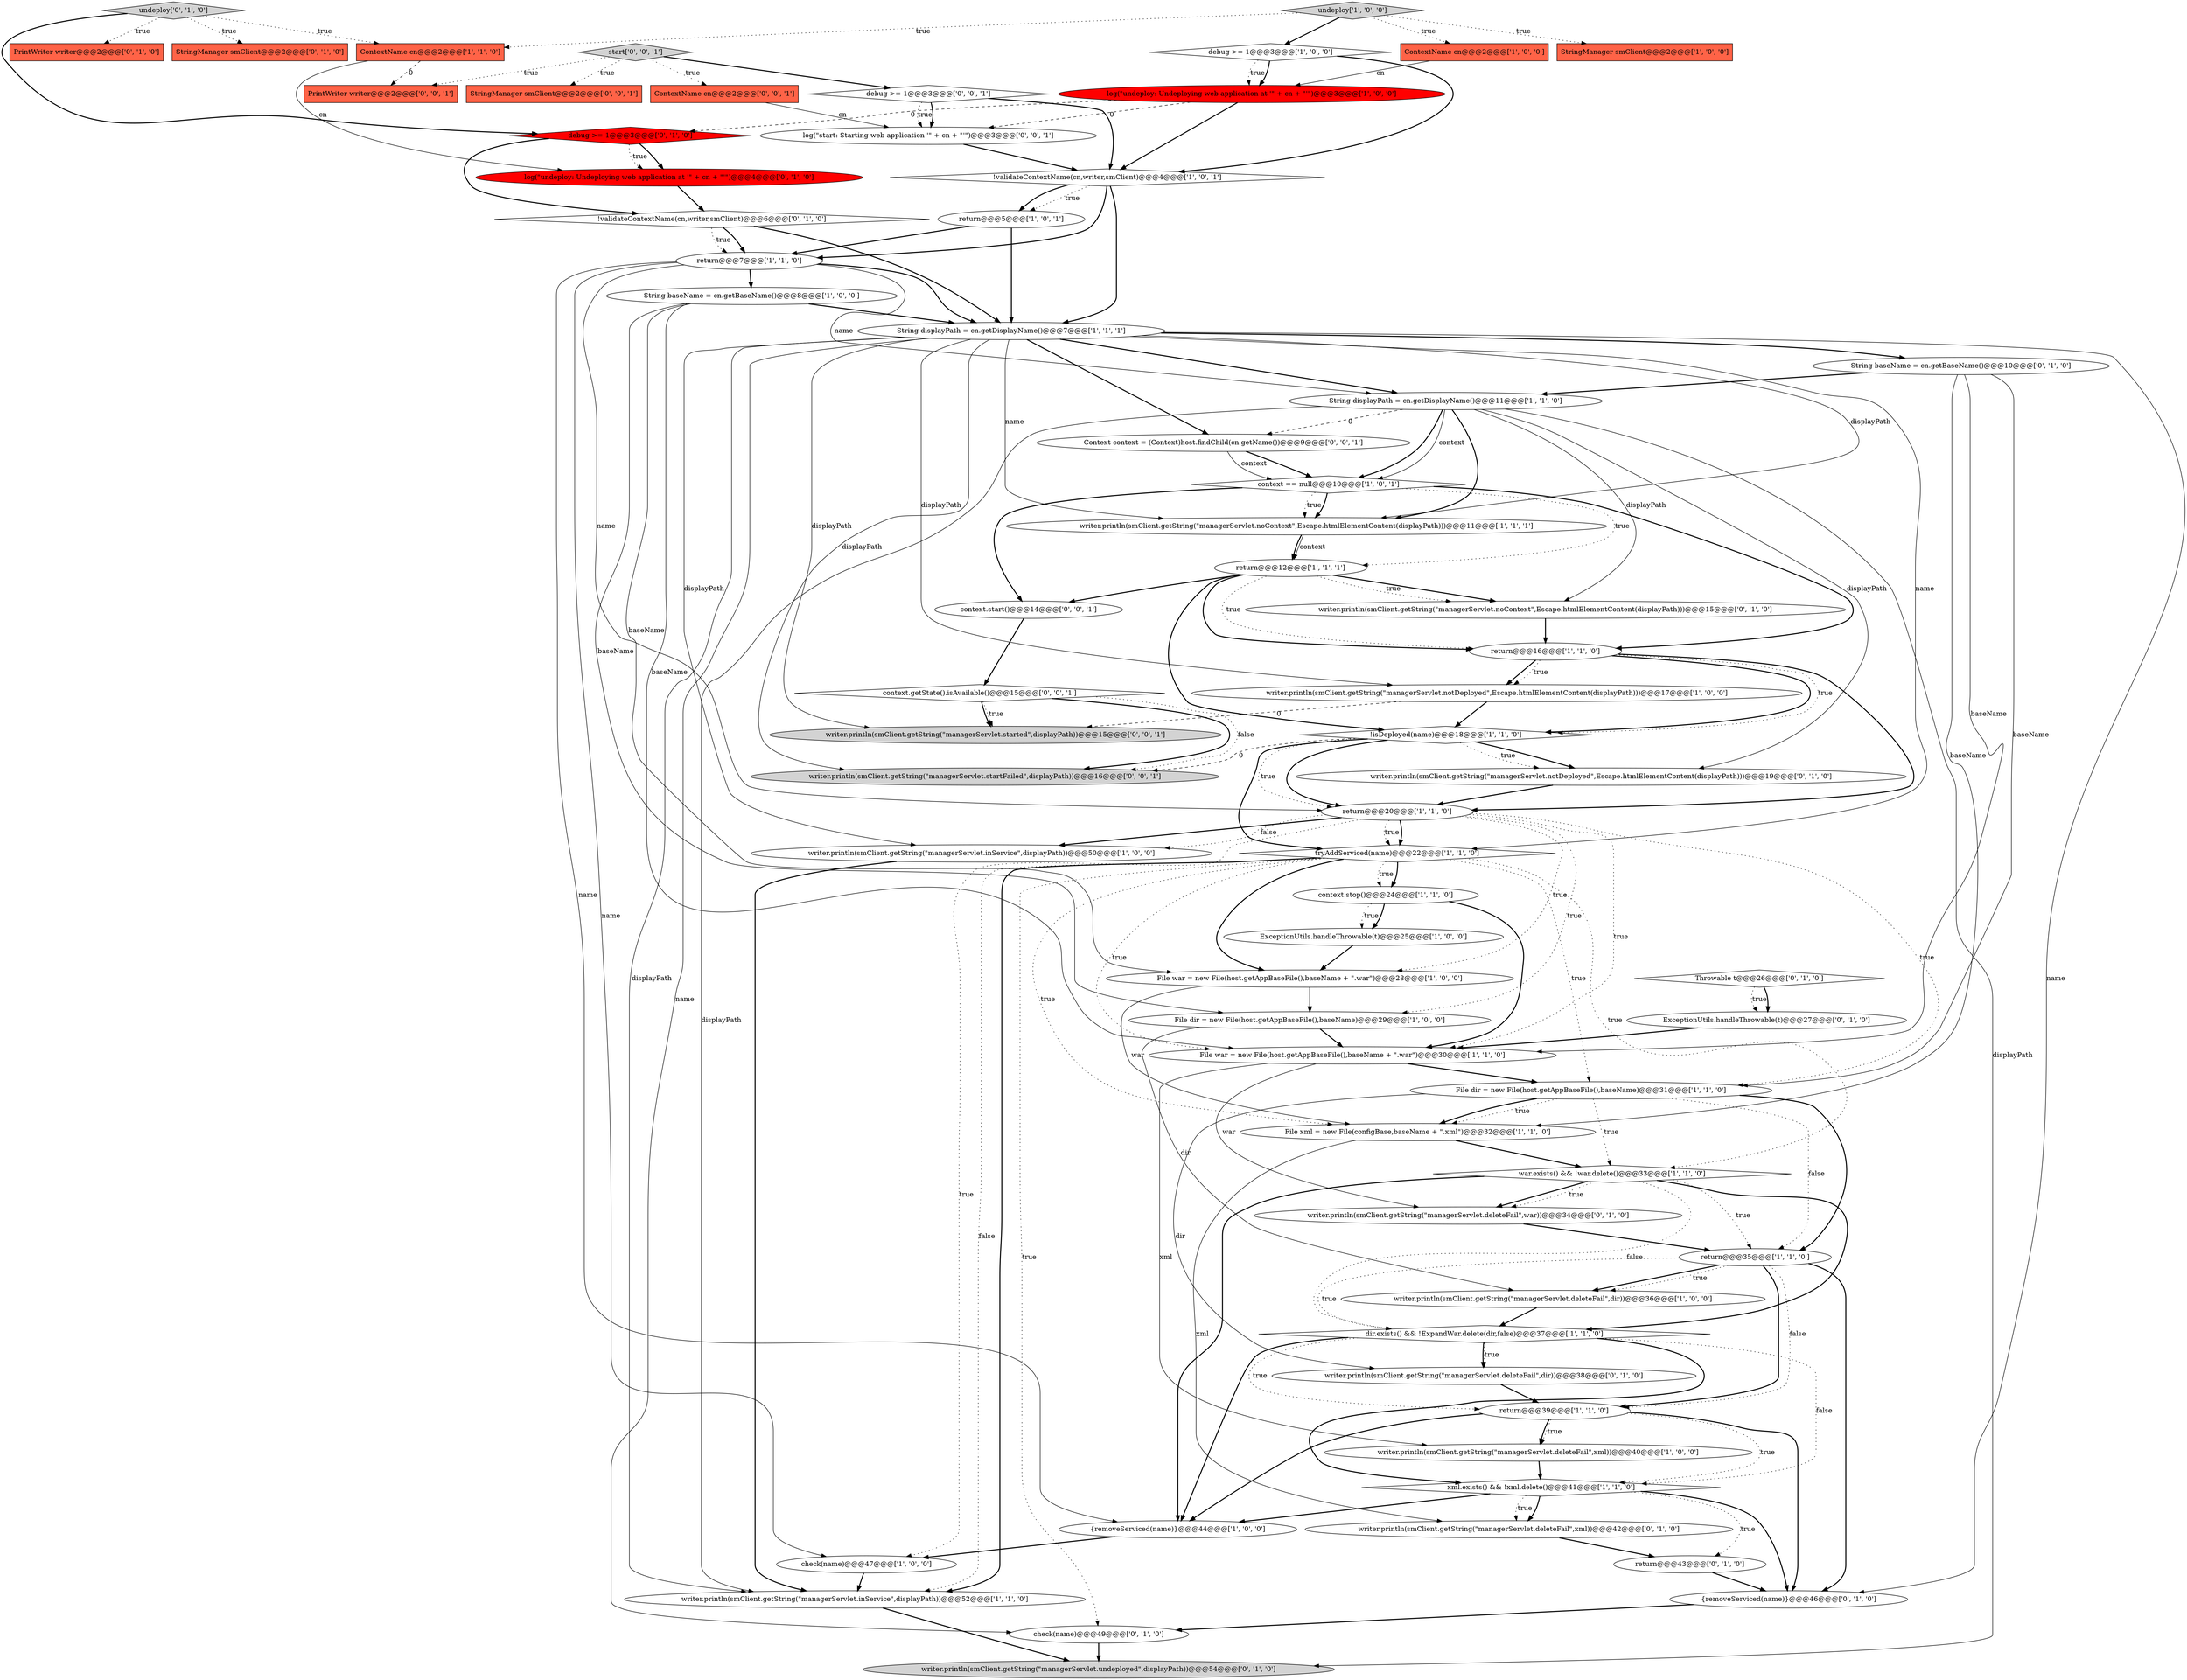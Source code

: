 digraph {
54 [style = filled, label = "ExceptionUtils.handleThrowable(t)@@@27@@@['0', '1', '0']", fillcolor = white, shape = ellipse image = "AAA0AAABBB2BBB"];
19 [style = filled, label = "ContextName cn@@@2@@@['1', '0', '0']", fillcolor = tomato, shape = box image = "AAA0AAABBB1BBB"];
20 [style = filled, label = "context.stop()@@@24@@@['1', '1', '0']", fillcolor = white, shape = ellipse image = "AAA0AAABBB1BBB"];
49 [style = filled, label = "PrintWriter writer@@@2@@@['0', '1', '0']", fillcolor = tomato, shape = box image = "AAA0AAABBB2BBB"];
30 [style = filled, label = "return@@@35@@@['1', '1', '0']", fillcolor = white, shape = ellipse image = "AAA0AAABBB1BBB"];
35 [style = filled, label = "ContextName cn@@@2@@@['1', '1', '0']", fillcolor = tomato, shape = box image = "AAA0AAABBB1BBB"];
13 [style = filled, label = "writer.println(smClient.getString(\"managerServlet.inService\",displayPath))@@@52@@@['1', '1', '0']", fillcolor = white, shape = ellipse image = "AAA0AAABBB1BBB"];
58 [style = filled, label = "debug >= 1@@@3@@@['0', '0', '1']", fillcolor = white, shape = diamond image = "AAA0AAABBB3BBB"];
5 [style = filled, label = "return@@@12@@@['1', '1', '1']", fillcolor = white, shape = ellipse image = "AAA0AAABBB1BBB"];
61 [style = filled, label = "PrintWriter writer@@@2@@@['0', '0', '1']", fillcolor = tomato, shape = box image = "AAA0AAABBB3BBB"];
11 [style = filled, label = "!isDeployed(name)@@@18@@@['1', '1', '0']", fillcolor = white, shape = diamond image = "AAA0AAABBB1BBB"];
32 [style = filled, label = "String displayPath = cn.getDisplayName()@@@11@@@['1', '1', '0']", fillcolor = white, shape = ellipse image = "AAA0AAABBB1BBB"];
50 [style = filled, label = "log(\"undeploy: Undeploying web application at '\" + cn + \"'\")@@@4@@@['0', '1', '0']", fillcolor = red, shape = ellipse image = "AAA1AAABBB2BBB"];
63 [style = filled, label = "context.getState().isAvailable()@@@15@@@['0', '0', '1']", fillcolor = white, shape = diamond image = "AAA0AAABBB3BBB"];
3 [style = filled, label = "return@@@16@@@['1', '1', '0']", fillcolor = white, shape = ellipse image = "AAA0AAABBB1BBB"];
27 [style = filled, label = "File war = new File(host.getAppBaseFile(),baseName + \".war\")@@@28@@@['1', '0', '0']", fillcolor = white, shape = ellipse image = "AAA0AAABBB1BBB"];
42 [style = filled, label = "writer.println(smClient.getString(\"managerServlet.notDeployed\",Escape.htmlElementContent(displayPath)))@@@19@@@['0', '1', '0']", fillcolor = white, shape = ellipse image = "AAA0AAABBB2BBB"];
64 [style = filled, label = "log(\"start: Starting web application '\" + cn + \"'\")@@@3@@@['0', '0', '1']", fillcolor = white, shape = ellipse image = "AAA0AAABBB3BBB"];
9 [style = filled, label = "check(name)@@@47@@@['1', '0', '0']", fillcolor = white, shape = ellipse image = "AAA0AAABBB1BBB"];
57 [style = filled, label = "context.start()@@@14@@@['0', '0', '1']", fillcolor = white, shape = ellipse image = "AAA0AAABBB3BBB"];
66 [style = filled, label = "start['0', '0', '1']", fillcolor = lightgray, shape = diamond image = "AAA0AAABBB3BBB"];
34 [style = filled, label = "log(\"undeploy: Undeploying web application at '\" + cn + \"'\")@@@3@@@['1', '0', '0']", fillcolor = red, shape = ellipse image = "AAA1AAABBB1BBB"];
41 [style = filled, label = "check(name)@@@49@@@['0', '1', '0']", fillcolor = white, shape = ellipse image = "AAA0AAABBB2BBB"];
46 [style = filled, label = "StringManager smClient@@@2@@@['0', '1', '0']", fillcolor = tomato, shape = box image = "AAA0AAABBB2BBB"];
55 [style = filled, label = "{removeServiced(name)}@@@46@@@['0', '1', '0']", fillcolor = white, shape = ellipse image = "AAA0AAABBB2BBB"];
62 [style = filled, label = "writer.println(smClient.getString(\"managerServlet.startFailed\",displayPath))@@@16@@@['0', '0', '1']", fillcolor = lightgray, shape = ellipse image = "AAA0AAABBB3BBB"];
48 [style = filled, label = "writer.println(smClient.getString(\"managerServlet.undeployed\",displayPath))@@@54@@@['0', '1', '0']", fillcolor = lightgray, shape = ellipse image = "AAA0AAABBB2BBB"];
60 [style = filled, label = "StringManager smClient@@@2@@@['0', '0', '1']", fillcolor = tomato, shape = box image = "AAA0AAABBB3BBB"];
59 [style = filled, label = "ContextName cn@@@2@@@['0', '0', '1']", fillcolor = tomato, shape = box image = "AAA0AAABBB3BBB"];
7 [style = filled, label = "tryAddServiced(name)@@@22@@@['1', '1', '0']", fillcolor = white, shape = diamond image = "AAA0AAABBB1BBB"];
37 [style = filled, label = "xml.exists() && !xml.delete()@@@41@@@['1', '1', '0']", fillcolor = white, shape = diamond image = "AAA0AAABBB1BBB"];
1 [style = filled, label = "File xml = new File(configBase,baseName + \".xml\")@@@32@@@['1', '1', '0']", fillcolor = white, shape = ellipse image = "AAA0AAABBB1BBB"];
17 [style = filled, label = "ExceptionUtils.handleThrowable(t)@@@25@@@['1', '0', '0']", fillcolor = white, shape = ellipse image = "AAA0AAABBB1BBB"];
43 [style = filled, label = "writer.println(smClient.getString(\"managerServlet.deleteFail\",war))@@@34@@@['0', '1', '0']", fillcolor = white, shape = ellipse image = "AAA0AAABBB2BBB"];
16 [style = filled, label = "undeploy['1', '0', '0']", fillcolor = lightgray, shape = diamond image = "AAA0AAABBB1BBB"];
26 [style = filled, label = "String baseName = cn.getBaseName()@@@8@@@['1', '0', '0']", fillcolor = white, shape = ellipse image = "AAA0AAABBB1BBB"];
51 [style = filled, label = "Throwable t@@@26@@@['0', '1', '0']", fillcolor = white, shape = diamond image = "AAA0AAABBB2BBB"];
15 [style = filled, label = "{removeServiced(name)}@@@44@@@['1', '0', '0']", fillcolor = white, shape = ellipse image = "AAA0AAABBB1BBB"];
4 [style = filled, label = "writer.println(smClient.getString(\"managerServlet.notDeployed\",Escape.htmlElementContent(displayPath)))@@@17@@@['1', '0', '0']", fillcolor = white, shape = ellipse image = "AAA0AAABBB1BBB"];
8 [style = filled, label = "dir.exists() && !ExpandWar.delete(dir,false)@@@37@@@['1', '1', '0']", fillcolor = white, shape = diamond image = "AAA0AAABBB1BBB"];
53 [style = filled, label = "writer.println(smClient.getString(\"managerServlet.noContext\",Escape.htmlElementContent(displayPath)))@@@15@@@['0', '1', '0']", fillcolor = white, shape = ellipse image = "AAA0AAABBB2BBB"];
28 [style = filled, label = "writer.println(smClient.getString(\"managerServlet.deleteFail\",xml))@@@40@@@['1', '0', '0']", fillcolor = white, shape = ellipse image = "AAA0AAABBB1BBB"];
23 [style = filled, label = "File dir = new File(host.getAppBaseFile(),baseName)@@@31@@@['1', '1', '0']", fillcolor = white, shape = ellipse image = "AAA0AAABBB1BBB"];
0 [style = filled, label = "return@@@7@@@['1', '1', '0']", fillcolor = white, shape = ellipse image = "AAA0AAABBB1BBB"];
45 [style = filled, label = "return@@@43@@@['0', '1', '0']", fillcolor = white, shape = ellipse image = "AAA0AAABBB2BBB"];
47 [style = filled, label = "String baseName = cn.getBaseName()@@@10@@@['0', '1', '0']", fillcolor = white, shape = ellipse image = "AAA0AAABBB2BBB"];
22 [style = filled, label = "String displayPath = cn.getDisplayName()@@@7@@@['1', '1', '1']", fillcolor = white, shape = ellipse image = "AAA0AAABBB1BBB"];
31 [style = filled, label = "writer.println(smClient.getString(\"managerServlet.noContext\",Escape.htmlElementContent(displayPath)))@@@11@@@['1', '1', '1']", fillcolor = white, shape = ellipse image = "AAA0AAABBB1BBB"];
38 [style = filled, label = "!validateContextName(cn,writer,smClient)@@@6@@@['0', '1', '0']", fillcolor = white, shape = diamond image = "AAA0AAABBB2BBB"];
12 [style = filled, label = "return@@@20@@@['1', '1', '0']", fillcolor = white, shape = ellipse image = "AAA0AAABBB1BBB"];
56 [style = filled, label = "Context context = (Context)host.findChild(cn.getName())@@@9@@@['0', '0', '1']", fillcolor = white, shape = ellipse image = "AAA0AAABBB3BBB"];
36 [style = filled, label = "writer.println(smClient.getString(\"managerServlet.deleteFail\",dir))@@@36@@@['1', '0', '0']", fillcolor = white, shape = ellipse image = "AAA0AAABBB1BBB"];
65 [style = filled, label = "writer.println(smClient.getString(\"managerServlet.started\",displayPath))@@@15@@@['0', '0', '1']", fillcolor = lightgray, shape = ellipse image = "AAA0AAABBB3BBB"];
24 [style = filled, label = "return@@@5@@@['1', '0', '1']", fillcolor = white, shape = ellipse image = "AAA0AAABBB1BBB"];
21 [style = filled, label = "return@@@39@@@['1', '1', '0']", fillcolor = white, shape = ellipse image = "AAA0AAABBB1BBB"];
39 [style = filled, label = "writer.println(smClient.getString(\"managerServlet.deleteFail\",dir))@@@38@@@['0', '1', '0']", fillcolor = white, shape = ellipse image = "AAA0AAABBB2BBB"];
14 [style = filled, label = "debug >= 1@@@3@@@['1', '0', '0']", fillcolor = white, shape = diamond image = "AAA0AAABBB1BBB"];
25 [style = filled, label = "war.exists() && !war.delete()@@@33@@@['1', '1', '0']", fillcolor = white, shape = diamond image = "AAA0AAABBB1BBB"];
29 [style = filled, label = "writer.println(smClient.getString(\"managerServlet.inService\",displayPath))@@@50@@@['1', '0', '0']", fillcolor = white, shape = ellipse image = "AAA0AAABBB1BBB"];
18 [style = filled, label = "!validateContextName(cn,writer,smClient)@@@4@@@['1', '0', '1']", fillcolor = white, shape = diamond image = "AAA0AAABBB1BBB"];
44 [style = filled, label = "debug >= 1@@@3@@@['0', '1', '0']", fillcolor = red, shape = diamond image = "AAA1AAABBB2BBB"];
33 [style = filled, label = "context == null@@@10@@@['1', '0', '1']", fillcolor = white, shape = diamond image = "AAA0AAABBB1BBB"];
40 [style = filled, label = "writer.println(smClient.getString(\"managerServlet.deleteFail\",xml))@@@42@@@['0', '1', '0']", fillcolor = white, shape = ellipse image = "AAA0AAABBB2BBB"];
2 [style = filled, label = "File dir = new File(host.getAppBaseFile(),baseName)@@@29@@@['1', '0', '0']", fillcolor = white, shape = ellipse image = "AAA0AAABBB1BBB"];
52 [style = filled, label = "undeploy['0', '1', '0']", fillcolor = lightgray, shape = diamond image = "AAA0AAABBB2BBB"];
10 [style = filled, label = "StringManager smClient@@@2@@@['1', '0', '0']", fillcolor = tomato, shape = box image = "AAA0AAABBB1BBB"];
6 [style = filled, label = "File war = new File(host.getAppBaseFile(),baseName + \".war\")@@@30@@@['1', '1', '0']", fillcolor = white, shape = ellipse image = "AAA0AAABBB1BBB"];
12->29 [style = dotted, label="false"];
5->3 [style = bold, label=""];
52->44 [style = bold, label=""];
2->6 [style = bold, label=""];
21->15 [style = bold, label=""];
64->18 [style = bold, label=""];
11->12 [style = dotted, label="true"];
34->18 [style = bold, label=""];
30->36 [style = bold, label=""];
25->43 [style = bold, label=""];
37->15 [style = bold, label=""];
22->31 [style = solid, label="name"];
58->18 [style = bold, label=""];
26->27 [style = solid, label="baseName"];
37->55 [style = bold, label=""];
22->31 [style = solid, label="displayPath"];
3->4 [style = bold, label=""];
16->10 [style = dotted, label="true"];
63->65 [style = dotted, label="true"];
12->7 [style = bold, label=""];
26->22 [style = bold, label=""];
22->29 [style = solid, label="displayPath"];
0->32 [style = solid, label="name"];
21->28 [style = bold, label=""];
41->48 [style = bold, label=""];
37->40 [style = bold, label=""];
18->22 [style = bold, label=""];
57->63 [style = bold, label=""];
52->46 [style = dotted, label="true"];
22->47 [style = bold, label=""];
7->41 [style = dotted, label="true"];
26->2 [style = solid, label="baseName"];
25->15 [style = bold, label=""];
9->13 [style = bold, label=""];
32->13 [style = solid, label="displayPath"];
16->14 [style = bold, label=""];
54->6 [style = bold, label=""];
21->37 [style = dotted, label="true"];
17->27 [style = bold, label=""];
51->54 [style = dotted, label="true"];
7->1 [style = dotted, label="true"];
8->39 [style = bold, label=""];
0->9 [style = solid, label="name"];
18->0 [style = bold, label=""];
27->2 [style = bold, label=""];
47->23 [style = solid, label="baseName"];
7->6 [style = dotted, label="true"];
28->37 [style = bold, label=""];
55->41 [style = bold, label=""];
33->3 [style = bold, label=""];
23->30 [style = bold, label=""];
12->23 [style = dotted, label="true"];
23->39 [style = solid, label="dir"];
51->54 [style = bold, label=""];
24->0 [style = bold, label=""];
22->7 [style = solid, label="name"];
31->5 [style = bold, label=""];
4->65 [style = dashed, label="0"];
12->2 [style = dotted, label="true"];
3->11 [style = bold, label=""];
26->6 [style = solid, label="baseName"];
22->32 [style = bold, label=""];
44->50 [style = bold, label=""];
11->12 [style = bold, label=""];
5->3 [style = dotted, label="true"];
21->28 [style = dotted, label="true"];
37->45 [style = dotted, label="true"];
44->38 [style = bold, label=""];
22->65 [style = solid, label="displayPath"];
5->57 [style = bold, label=""];
12->27 [style = dotted, label="true"];
0->12 [style = solid, label="name"];
23->1 [style = dotted, label="true"];
44->50 [style = dotted, label="true"];
32->53 [style = solid, label="displayPath"];
7->23 [style = dotted, label="true"];
12->29 [style = bold, label=""];
63->62 [style = bold, label=""];
12->6 [style = dotted, label="true"];
15->9 [style = bold, label=""];
38->0 [style = bold, label=""];
25->8 [style = dotted, label="false"];
5->53 [style = bold, label=""];
27->1 [style = solid, label="war"];
1->40 [style = solid, label="xml"];
14->18 [style = bold, label=""];
5->11 [style = bold, label=""];
14->34 [style = dotted, label="true"];
7->13 [style = dotted, label="false"];
12->7 [style = dotted, label="true"];
56->33 [style = bold, label=""];
22->13 [style = solid, label="displayPath"];
32->31 [style = bold, label=""];
33->31 [style = dotted, label="true"];
2->36 [style = solid, label="dir"];
66->60 [style = dotted, label="true"];
22->41 [style = solid, label="name"];
18->24 [style = bold, label=""];
8->15 [style = bold, label=""];
63->65 [style = bold, label=""];
45->55 [style = bold, label=""];
8->21 [style = dotted, label="true"];
16->35 [style = dotted, label="true"];
20->17 [style = dotted, label="true"];
22->4 [style = solid, label="displayPath"];
32->42 [style = solid, label="displayPath"];
6->23 [style = bold, label=""];
35->61 [style = dashed, label="0"];
34->64 [style = dashed, label="0"];
0->15 [style = solid, label="name"];
18->24 [style = dotted, label="true"];
8->39 [style = dotted, label="true"];
22->62 [style = solid, label="displayPath"];
13->48 [style = bold, label=""];
56->33 [style = solid, label="context"];
7->20 [style = bold, label=""];
3->12 [style = bold, label=""];
33->57 [style = bold, label=""];
32->33 [style = bold, label=""];
30->36 [style = dotted, label="true"];
34->44 [style = dashed, label="0"];
11->62 [style = dashed, label="0"];
6->43 [style = solid, label="war"];
58->64 [style = dotted, label="true"];
66->58 [style = bold, label=""];
21->55 [style = bold, label=""];
39->21 [style = bold, label=""];
30->21 [style = bold, label=""];
47->32 [style = bold, label=""];
30->21 [style = dotted, label="false"];
5->53 [style = dotted, label="true"];
59->64 [style = solid, label="cn"];
32->33 [style = solid, label="context"];
66->59 [style = dotted, label="true"];
36->8 [style = bold, label=""];
25->43 [style = dotted, label="true"];
30->8 [style = dotted, label="true"];
8->37 [style = bold, label=""];
19->34 [style = solid, label="cn"];
47->6 [style = solid, label="baseName"];
35->50 [style = solid, label="cn"];
1->25 [style = bold, label=""];
23->25 [style = dotted, label="true"];
58->64 [style = bold, label=""];
7->13 [style = bold, label=""];
3->11 [style = dotted, label="true"];
16->19 [style = dotted, label="true"];
66->61 [style = dotted, label="true"];
20->17 [style = bold, label=""];
52->49 [style = dotted, label="true"];
0->26 [style = bold, label=""];
22->56 [style = bold, label=""];
22->55 [style = solid, label="name"];
53->3 [style = bold, label=""];
31->5 [style = solid, label="context"];
3->4 [style = dotted, label="true"];
14->34 [style = bold, label=""];
38->0 [style = dotted, label="true"];
11->42 [style = bold, label=""];
42->12 [style = bold, label=""];
20->6 [style = bold, label=""];
24->22 [style = bold, label=""];
23->30 [style = dotted, label="false"];
11->42 [style = dotted, label="true"];
43->30 [style = bold, label=""];
7->20 [style = dotted, label="true"];
30->55 [style = bold, label=""];
47->1 [style = solid, label="baseName"];
8->37 [style = dotted, label="false"];
50->38 [style = bold, label=""];
32->48 [style = solid, label="displayPath"];
32->56 [style = dashed, label="0"];
0->22 [style = bold, label=""];
33->5 [style = dotted, label="true"];
52->35 [style = dotted, label="true"];
6->28 [style = solid, label="xml"];
7->25 [style = dotted, label="true"];
7->27 [style = bold, label=""];
23->1 [style = bold, label=""];
33->31 [style = bold, label=""];
25->8 [style = bold, label=""];
40->45 [style = bold, label=""];
37->40 [style = dotted, label="true"];
38->22 [style = bold, label=""];
63->62 [style = dotted, label="false"];
4->11 [style = bold, label=""];
25->30 [style = dotted, label="true"];
11->7 [style = bold, label=""];
12->9 [style = dotted, label="true"];
29->13 [style = bold, label=""];
}
